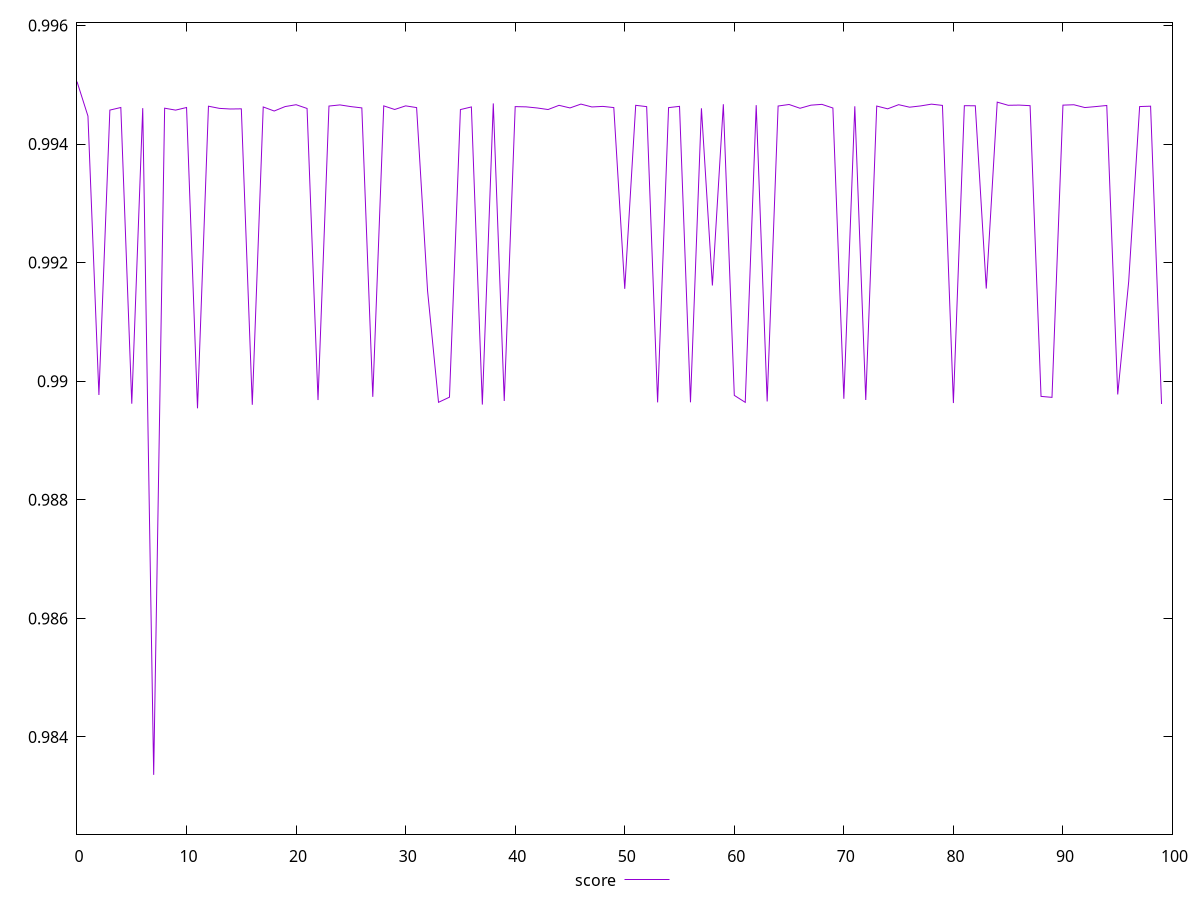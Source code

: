 reset
set terminal svg size 640, 490
set output "reprap/first-cpu-idle/samples/pages+cached/score/values.svg"

$score <<EOF
0 0.9950528285962085
1 0.9944709079124538
2 0.9897683570038219
3 0.9945722784204183
4 0.9946159874416284
5 0.9896205375916258
6 0.9946053214492175
7 0.9833619866068815
8 0.9946043054795852
9 0.9945718490260528
10 0.9946158535207787
11 0.9895427540281219
12 0.994637775880202
13 0.9946012097720174
14 0.9945905124585406
15 0.9945934581450857
16 0.9896027398899722
17 0.9946250081322277
18 0.9945568114335104
19 0.9946316528530168
20 0.9946630123997424
21 0.9945999214705582
22 0.9896819931211824
23 0.9946403891854114
24 0.9946596383256985
25 0.9946311032522981
26 0.9946091761755578
27 0.9897367311217861
28 0.9946433284647959
29 0.994582616846899
30 0.9946435536166729
31 0.994614391952273
32 0.99152493193546
33 0.9896442437660908
34 0.9897307787076179
35 0.9945808695406415
36 0.994625280656398
37 0.9896062380422985
38 0.9946852145958028
39 0.9896668753393716
40 0.9946310481229194
41 0.9946266297540032
42 0.9946080903507398
43 0.9945817087695772
44 0.99465271396435
45 0.9946085779861579
46 0.9946733163497414
47 0.9946251285122396
48 0.9946345555367861
49 0.9946147736955526
50 0.9915574605970447
51 0.9946526356763219
52 0.9946307173380127
53 0.9896433278672585
54 0.9946138678604153
55 0.9946353887203583
56 0.9896444703990249
57 0.9946024693405693
58 0.9916140027071173
59 0.9946708094289252
60 0.9897610788973294
61 0.9896435585137582
62 0.9946560629125873
63 0.9896587666230123
64 0.9946408680241621
65 0.9946666492731713
66 0.9946030143606732
67 0.9946555001427138
68 0.9946689182881583
69 0.9946071803474712
70 0.9897035355454026
71 0.9946363603708492
72 0.9896832603297967
73 0.9946403758375446
74 0.9945936680269727
75 0.9946635945535979
76 0.9946211231540849
77 0.9946424161123866
78 0.9946725854606873
79 0.994651204690999
80 0.9896323260138236
81 0.9946465149746573
82 0.9946449410676221
83 0.9915628014760262
84 0.9947065873791716
85 0.9946532119899669
86 0.9946564891238394
87 0.9946468800597252
88 0.9897440543811191
89 0.9897276915701145
90 0.994655923056639
91 0.9946622588578184
92 0.9946148975904634
93 0.9946316461711866
94 0.9946500183782434
95 0.9897765062133206
96 0.9916777265253255
97 0.9946318098742879
98 0.9946382181712239
99 0.9896157592397599
EOF

set key outside below
set yrange [0.9823619866068815:0.9960528285962085]

plot \
  $score title "score" with line, \


reset